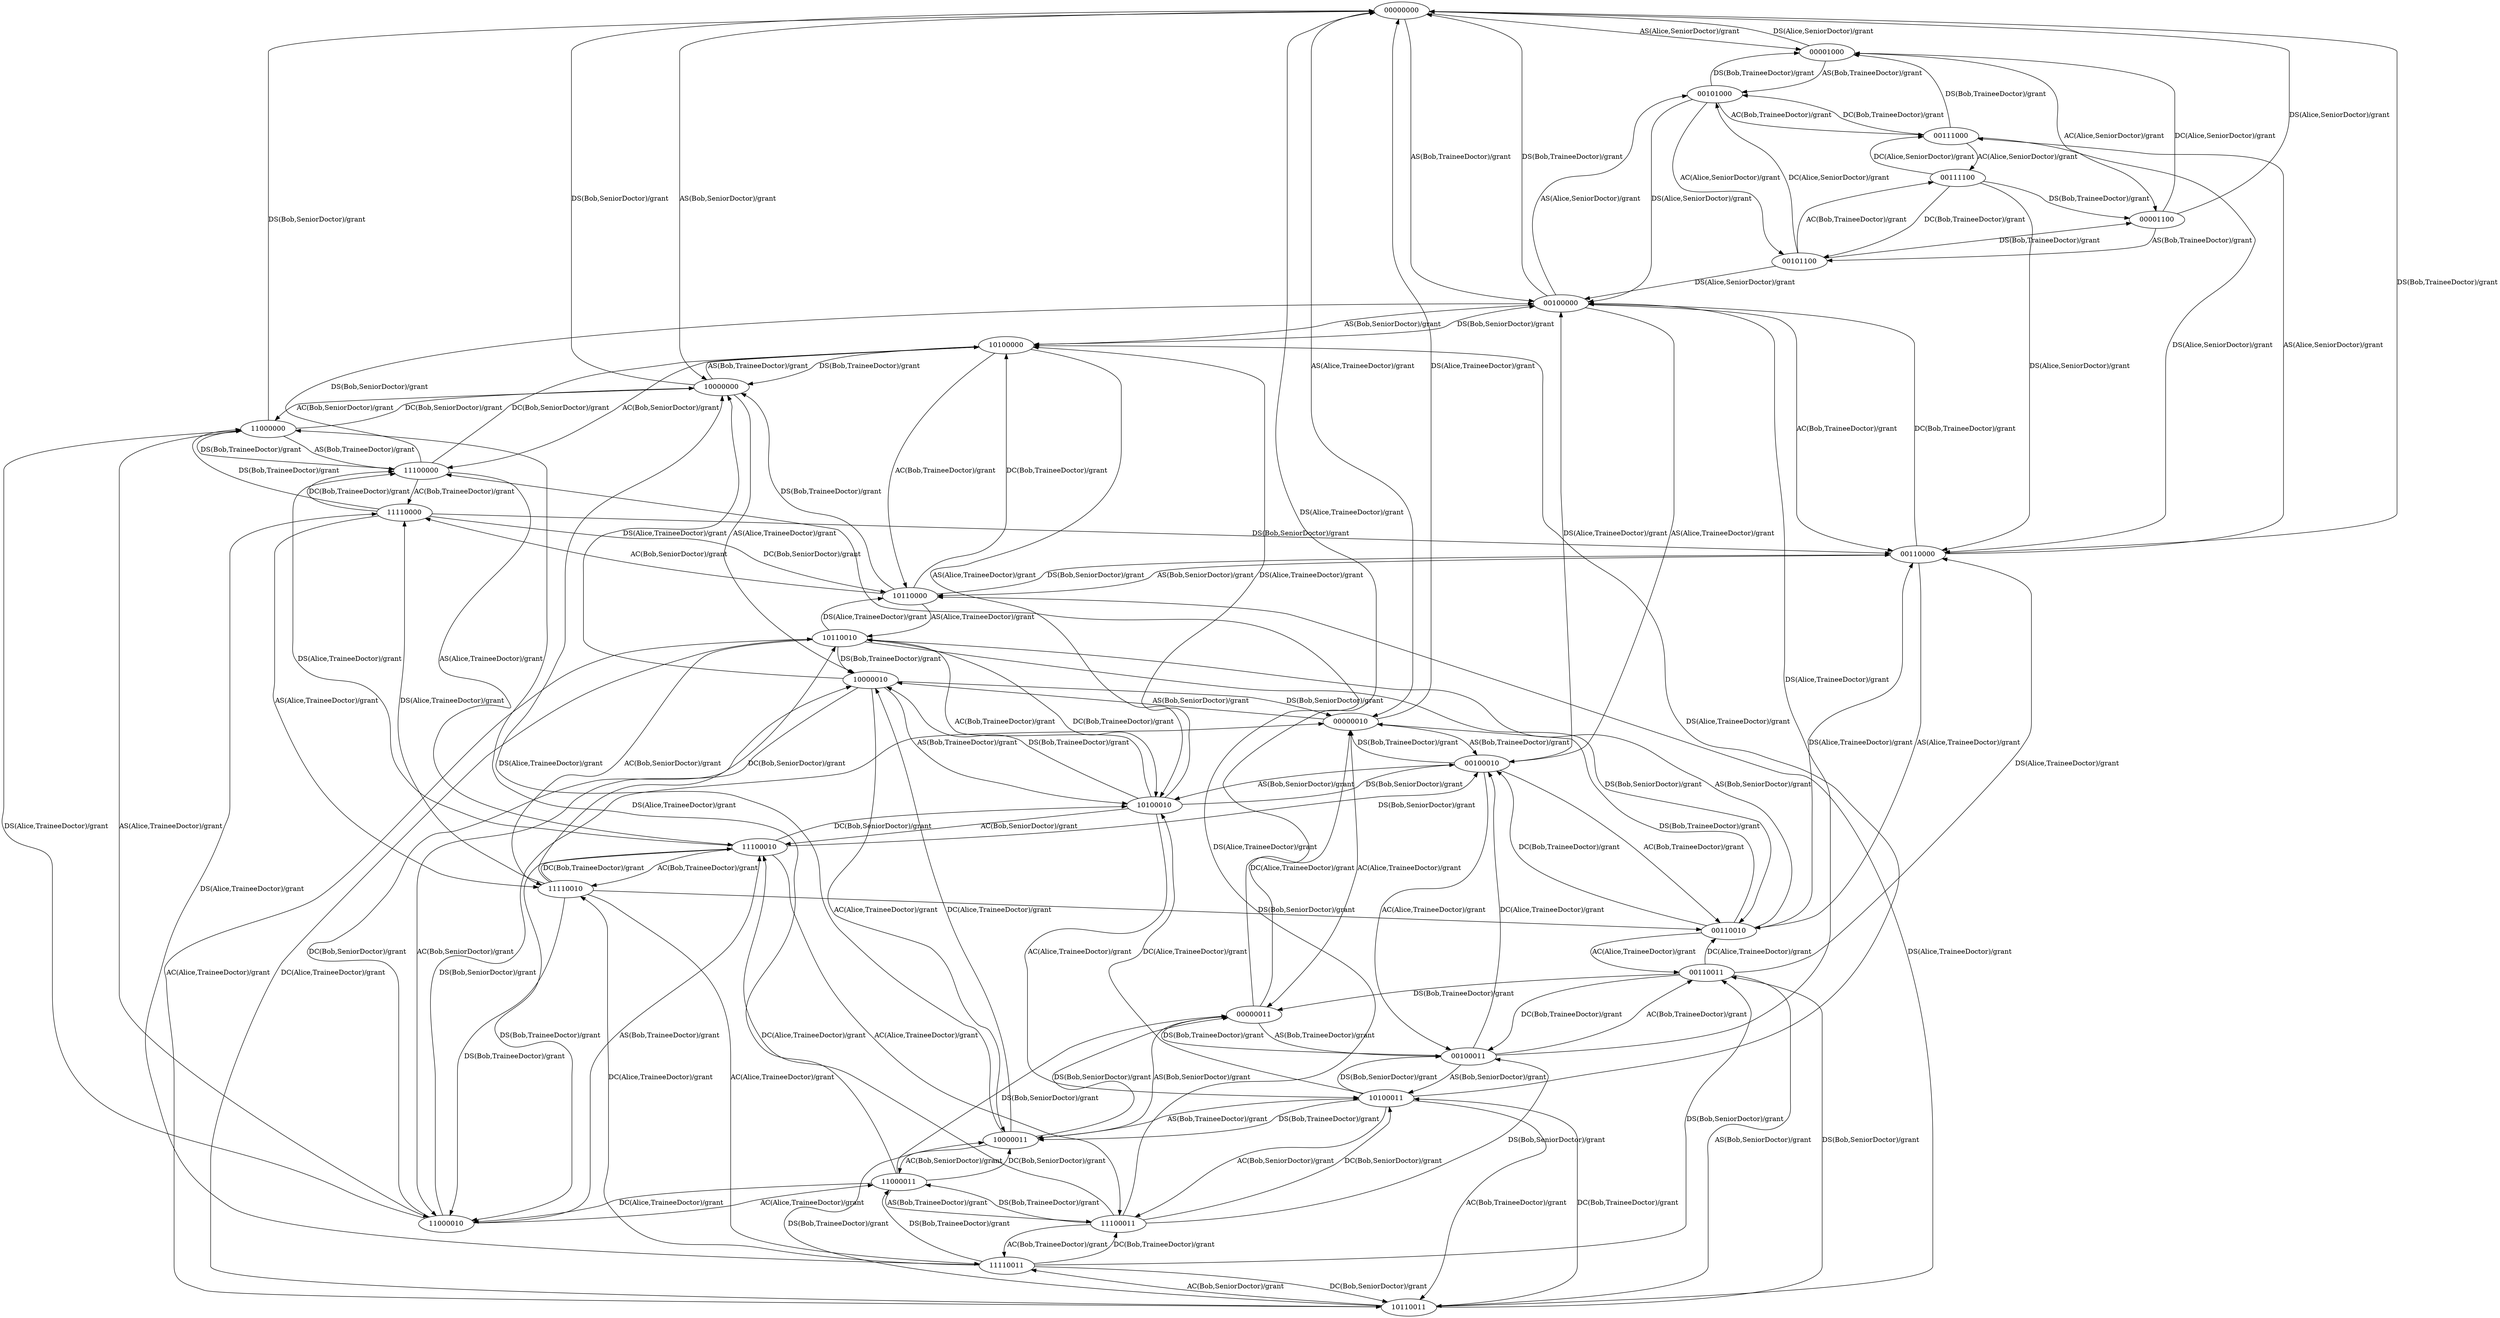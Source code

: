 digraph rbac2Fsm {
  00000000 -> 00001000 [ label ="AS(Alice,SeniorDoctor)/grant"];
  00000000 -> 00000010 [ label ="AS(Alice,TraineeDoctor)/grant"];
  00000000 -> 10000000 [ label ="AS(Bob,SeniorDoctor)/grant"];
  00000000 -> 00100000 [ label ="AS(Bob,TraineeDoctor)/grant"];
  00000010 -> 00000011 [ label ="AC(Alice,TraineeDoctor)/grant"];
  00000010 -> 10000010 [ label ="AS(Bob,SeniorDoctor)/grant"];
  00000010 -> 00100010 [ label ="AS(Bob,TraineeDoctor)/grant"];
  00000010 -> 00000000 [ label ="DS(Alice,TraineeDoctor)/grant"];
  00000011 -> 10000011 [ label ="AS(Bob,SeniorDoctor)/grant"];
  00000011 -> 00100011 [ label ="AS(Bob,TraineeDoctor)/grant"];
  00000011 -> 00000010 [ label ="DC(Alice,TraineeDoctor)/grant"];
  00000011 -> 00000000 [ label ="DS(Alice,TraineeDoctor)/grant"];
  00001000 -> 00001100 [ label ="AC(Alice,SeniorDoctor)/grant"];
  00001000 -> 00101000 [ label ="AS(Bob,TraineeDoctor)/grant"];
  00001000 -> 00000000 [ label ="DS(Alice,SeniorDoctor)/grant"];
  00001100 -> 00101100 [ label ="AS(Bob,TraineeDoctor)/grant"];
  00001100 -> 00001000 [ label ="DC(Alice,SeniorDoctor)/grant"];
  00001100 -> 00000000 [ label ="DS(Alice,SeniorDoctor)/grant"];
  00100000 -> 00110000 [ label ="AC(Bob,TraineeDoctor)/grant"];
  00100000 -> 00101000 [ label ="AS(Alice,SeniorDoctor)/grant"];
  00100000 -> 00100010 [ label ="AS(Alice,TraineeDoctor)/grant"];
  00100000 -> 10100000 [ label ="AS(Bob,SeniorDoctor)/grant"];
  00100000 -> 00000000 [ label ="DS(Bob,TraineeDoctor)/grant"];
  00100010 -> 00100011 [ label ="AC(Alice,TraineeDoctor)/grant"];
  00100010 -> 00110010 [ label ="AC(Bob,TraineeDoctor)/grant"];
  00100010 -> 10100010 [ label ="AS(Bob,SeniorDoctor)/grant"];
  00100010 -> 00100000 [ label ="DS(Alice,TraineeDoctor)/grant"];
  00100010 -> 00000010 [ label ="DS(Bob,TraineeDoctor)/grant"];
  00100011 -> 00110011 [ label ="AC(Bob,TraineeDoctor)/grant"];
  00100011 -> 10100011 [ label ="AS(Bob,SeniorDoctor)/grant"];
  00100011 -> 00100010 [ label ="DC(Alice,TraineeDoctor)/grant"];
  00100011 -> 00100000 [ label ="DS(Alice,TraineeDoctor)/grant"];
  00100011 -> 00000011 [ label ="DS(Bob,TraineeDoctor)/grant"];
  00101000 -> 00101100 [ label ="AC(Alice,SeniorDoctor)/grant"];
  00101000 -> 00111000 [ label ="AC(Bob,TraineeDoctor)/grant"];
  00101000 -> 00100000 [ label ="DS(Alice,SeniorDoctor)/grant"];
  00101000 -> 00001000 [ label ="DS(Bob,TraineeDoctor)/grant"];
  00101100 -> 00111100 [ label ="AC(Bob,TraineeDoctor)/grant"];
  00101100 -> 00101000 [ label ="DC(Alice,SeniorDoctor)/grant"];
  00101100 -> 00100000 [ label ="DS(Alice,SeniorDoctor)/grant"];
  00101100 -> 00001100 [ label ="DS(Bob,TraineeDoctor)/grant"];
  00110000 -> 00111000 [ label ="AS(Alice,SeniorDoctor)/grant"];
  00110000 -> 00110010 [ label ="AS(Alice,TraineeDoctor)/grant"];
  00110000 -> 10110000 [ label ="AS(Bob,SeniorDoctor)/grant"];
  00110000 -> 00100000 [ label ="DC(Bob,TraineeDoctor)/grant"];
  00110000 -> 00000000 [ label ="DS(Bob,TraineeDoctor)/grant"];
  00110010 -> 00110011 [ label ="AC(Alice,TraineeDoctor)/grant"];
  00110010 -> 10110010 [ label ="AS(Bob,SeniorDoctor)/grant"];
  00110010 -> 00100010 [ label ="DC(Bob,TraineeDoctor)/grant"];
  00110010 -> 00110000 [ label ="DS(Alice,TraineeDoctor)/grant"];
  00110010 -> 00000010 [ label ="DS(Bob,TraineeDoctor)/grant"];
  00110011 -> 10110011 [ label ="AS(Bob,SeniorDoctor)/grant"];
  00110011 -> 00110010 [ label ="DC(Alice,TraineeDoctor)/grant"];
  00110011 -> 00100011 [ label ="DC(Bob,TraineeDoctor)/grant"];
  00110011 -> 00110000 [ label ="DS(Alice,TraineeDoctor)/grant"];
  00110011 -> 00000011 [ label ="DS(Bob,TraineeDoctor)/grant"];
  00111000 -> 00111100 [ label ="AC(Alice,SeniorDoctor)/grant"];
  00111000 -> 00101000 [ label ="DC(Bob,TraineeDoctor)/grant"];
  00111000 -> 00110000 [ label ="DS(Alice,SeniorDoctor)/grant"];
  00111000 -> 00001000 [ label ="DS(Bob,TraineeDoctor)/grant"];
  00111100 -> 00111000 [ label ="DC(Alice,SeniorDoctor)/grant"];
  00111100 -> 00101100 [ label ="DC(Bob,TraineeDoctor)/grant"];
  00111100 -> 00110000 [ label ="DS(Alice,SeniorDoctor)/grant"];
  00111100 -> 00001100 [ label ="DS(Bob,TraineeDoctor)/grant"];
  10000000 -> 11000000 [ label ="AC(Bob,SeniorDoctor)/grant"];
  10000000 -> 10000010 [ label ="AS(Alice,TraineeDoctor)/grant"];
  10000000 -> 10100000 [ label ="AS(Bob,TraineeDoctor)/grant"];
  10000000 -> 00000000 [ label ="DS(Bob,SeniorDoctor)/grant"];
  10000010 -> 10000011 [ label ="AC(Alice,TraineeDoctor)/grant"];
  10000010 -> 11000010 [ label ="AC(Bob,SeniorDoctor)/grant"];
  10000010 -> 10100010 [ label ="AS(Bob,TraineeDoctor)/grant"];
  10000010 -> 10000000 [ label ="DS(Alice,TraineeDoctor)/grant"];
  10000010 -> 00000010 [ label ="DS(Bob,SeniorDoctor)/grant"];
  10000011 -> 11000011 [ label ="AC(Bob,SeniorDoctor)/grant"];
  10000011 -> 10100011 [ label ="AS(Bob,TraineeDoctor)/grant"];
  10000011 -> 10000010 [ label ="DC(Alice,TraineeDoctor)/grant"];
  10000011 -> 10000000 [ label ="DS(Alice,TraineeDoctor)/grant"];
  10000011 -> 00000011 [ label ="DS(Bob,SeniorDoctor)/grant"];
  10100000 -> 11100000 [ label ="AC(Bob,SeniorDoctor)/grant"];
  10100000 -> 10110000 [ label ="AC(Bob,TraineeDoctor)/grant"];
  10100000 -> 10100010 [ label ="AS(Alice,TraineeDoctor)/grant"];
  10100000 -> 00100000 [ label ="DS(Bob,SeniorDoctor)/grant"];
  10100000 -> 10000000 [ label ="DS(Bob,TraineeDoctor)/grant"];
  10100010 -> 10100011 [ label ="AC(Alice,TraineeDoctor)/grant"];
  10100010 -> 11100010 [ label ="AC(Bob,SeniorDoctor)/grant"];
  10100010 -> 10110010 [ label ="AC(Bob,TraineeDoctor)/grant"];
  10100010 -> 10100000 [ label ="DS(Alice,TraineeDoctor)/grant"];
  10100010 -> 00100010 [ label ="DS(Bob,SeniorDoctor)/grant"];
  10100010 -> 10000010 [ label ="DS(Bob,TraineeDoctor)/grant"];
  10100011 -> 11100011 [ label ="AC(Bob,SeniorDoctor)/grant"];
  10100011 -> 10110011 [ label ="AC(Bob,TraineeDoctor)/grant"];
  10100011 -> 10100010 [ label ="DC(Alice,TraineeDoctor)/grant"];
  10100011 -> 10100000 [ label ="DS(Alice,TraineeDoctor)/grant"];
  10100011 -> 00100011 [ label ="DS(Bob,SeniorDoctor)/grant"];
  10100011 -> 10000011 [ label ="DS(Bob,TraineeDoctor)/grant"];
  10110000 -> 11110000 [ label ="AC(Bob,SeniorDoctor)/grant"];
  10110000 -> 10110010 [ label ="AS(Alice,TraineeDoctor)/grant"];
  10110000 -> 10100000 [ label ="DC(Bob,TraineeDoctor)/grant"];
  10110000 -> 00110000 [ label ="DS(Bob,SeniorDoctor)/grant"];
  10110000 -> 10000000 [ label ="DS(Bob,TraineeDoctor)/grant"];
  10110010 -> 10110011 [ label ="AC(Alice,TraineeDoctor)/grant"];
  10110010 -> 11110010 [ label ="AC(Bob,SeniorDoctor)/grant"];
  10110010 -> 10100010 [ label ="DC(Bob,TraineeDoctor)/grant"];
  10110010 -> 10110000 [ label ="DS(Alice,TraineeDoctor)/grant"];
  10110010 -> 00110010 [ label ="DS(Bob,SeniorDoctor)/grant"];
  10110010 -> 10000010 [ label ="DS(Bob,TraineeDoctor)/grant"];
  10110011 -> 11110011 [ label ="AC(Bob,SeniorDoctor)/grant"];
  10110011 -> 10110010 [ label ="DC(Alice,TraineeDoctor)/grant"];
  10110011 -> 10100011 [ label ="DC(Bob,TraineeDoctor)/grant"];
  10110011 -> 10110000 [ label ="DS(Alice,TraineeDoctor)/grant"];
  10110011 -> 00110011 [ label ="DS(Bob,SeniorDoctor)/grant"];
  10110011 -> 10000011 [ label ="DS(Bob,TraineeDoctor)/grant"];
  11000000 -> 11000010 [ label ="AS(Alice,TraineeDoctor)/grant"];
  11000000 -> 11100000 [ label ="AS(Bob,TraineeDoctor)/grant"];
  11000000 -> 10000000 [ label ="DC(Bob,SeniorDoctor)/grant"];
  11000000 -> 00000000 [ label ="DS(Bob,SeniorDoctor)/grant"];
  11000010 -> 11000011 [ label ="AC(Alice,TraineeDoctor)/grant"];
  11000010 -> 11100010 [ label ="AS(Bob,TraineeDoctor)/grant"];
  11000010 -> 10000010 [ label ="DC(Bob,SeniorDoctor)/grant"];
  11000010 -> 11000000 [ label ="DS(Alice,TraineeDoctor)/grant"];
  11000010 -> 00000010 [ label ="DS(Bob,SeniorDoctor)/grant"];
  11000011 -> 11100011 [ label ="AS(Bob,TraineeDoctor)/grant"];
  11000011 -> 11000010 [ label ="DC(Alice,TraineeDoctor)/grant"];
  11000011 -> 10000011 [ label ="DC(Bob,SeniorDoctor)/grant"];
  11000011 -> 11000000 [ label ="DS(Alice,TraineeDoctor)/grant"];
  11000011 -> 00000011 [ label ="DS(Bob,SeniorDoctor)/grant"];
  11100000 -> 11110000 [ label ="AC(Bob,TraineeDoctor)/grant"];
  11100000 -> 11100010 [ label ="AS(Alice,TraineeDoctor)/grant"];
  11100000 -> 10100000 [ label ="DC(Bob,SeniorDoctor)/grant"];
  11100000 -> 00100000 [ label ="DS(Bob,SeniorDoctor)/grant"];
  11100000 -> 11000000 [ label ="DS(Bob,TraineeDoctor)/grant"];
  11100010 -> 11100011 [ label ="AC(Alice,TraineeDoctor)/grant"];
  11100010 -> 11110010 [ label ="AC(Bob,TraineeDoctor)/grant"];
  11100010 -> 10100010 [ label ="DC(Bob,SeniorDoctor)/grant"];
  11100010 -> 11100000 [ label ="DS(Alice,TraineeDoctor)/grant"];
  11100010 -> 00100010 [ label ="DS(Bob,SeniorDoctor)/grant"];
  11100010 -> 11000010 [ label ="DS(Bob,TraineeDoctor)/grant"];
  11100011 -> 11110011 [ label ="AC(Bob,TraineeDoctor)/grant"];
  11100011 -> 11100010 [ label ="DC(Alice,TraineeDoctor)/grant"];
  11100011 -> 10100011 [ label ="DC(Bob,SeniorDoctor)/grant"];
  11100011 -> 11100000 [ label ="DS(Alice,TraineeDoctor)/grant"];
  11100011 -> 00100011 [ label ="DS(Bob,SeniorDoctor)/grant"];
  11100011 -> 11000011 [ label ="DS(Bob,TraineeDoctor)/grant"];
  11110000 -> 11110010 [ label ="AS(Alice,TraineeDoctor)/grant"];
  11110000 -> 10110000 [ label ="DC(Bob,SeniorDoctor)/grant"];
  11110000 -> 11100000 [ label ="DC(Bob,TraineeDoctor)/grant"];
  11110000 -> 00110000 [ label ="DS(Bob,SeniorDoctor)/grant"];
  11110000 -> 11000000 [ label ="DS(Bob,TraineeDoctor)/grant"];
  11110010 -> 11110011 [ label ="AC(Alice,TraineeDoctor)/grant"];
  11110010 -> 10110010 [ label ="DC(Bob,SeniorDoctor)/grant"];
  11110010 -> 11100010 [ label ="DC(Bob,TraineeDoctor)/grant"];
  11110010 -> 11110000 [ label ="DS(Alice,TraineeDoctor)/grant"];
  11110010 -> 00110010 [ label ="DS(Bob,SeniorDoctor)/grant"];
  11110010 -> 11000010 [ label ="DS(Bob,TraineeDoctor)/grant"];
  11110011 -> 11110010 [ label ="DC(Alice,TraineeDoctor)/grant"];
  11110011 -> 10110011 [ label ="DC(Bob,SeniorDoctor)/grant"];
  11110011 -> 11100011 [ label ="DC(Bob,TraineeDoctor)/grant"];
  11110011 -> 11110000 [ label ="DS(Alice,TraineeDoctor)/grant"];
  11110011 -> 00110011 [ label ="DS(Bob,SeniorDoctor)/grant"];
  11110011 -> 11000011 [ label ="DS(Bob,TraineeDoctor)/grant"];
}
